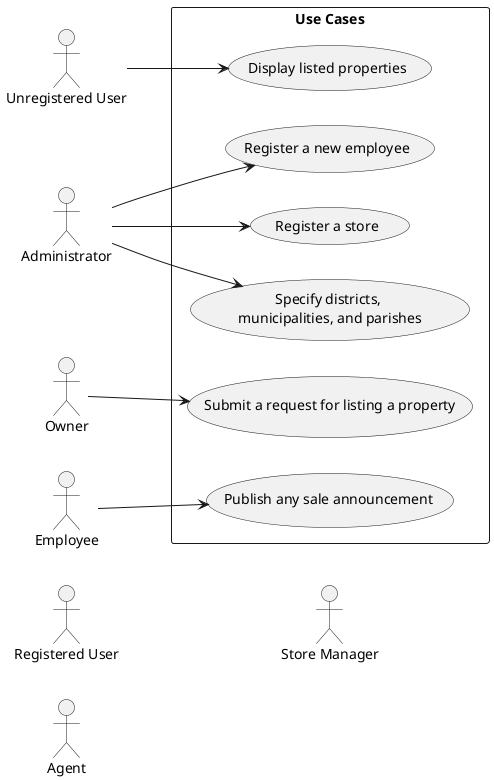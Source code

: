 @startuml


'title Use Case Diagram Example

left to right direction
actor "Unregistered User"
actor "Registered User"
actor "Agent"
actor "Administrator"
actor "Owner"
actor "Store Manager"
actor "Employee"

top to bottom direction
rectangle "Use Cases" as usecases{
    usecase "Display listed properties"
    usecase "Publish any sale announcement"
    usecase "Register a new employee"
    usecase "Register a store"
    usecase "Specify districts, \nmunicipalities, and parishes"
    usecase  "Submit a request for listing a property"

}
    left to right direction
    "Employee" --> "Publish any sale announcement"
    "Unregistered User" --> "Display listed properties"
    "Administrator" --> "Register a new employee"
    "Administrator" --> "Register a store"
    "Administrator" --> "Specify districts, \nmunicipalities, and parishes"
    "Owner" --> "Submit a request for listing a property"

@enduml
